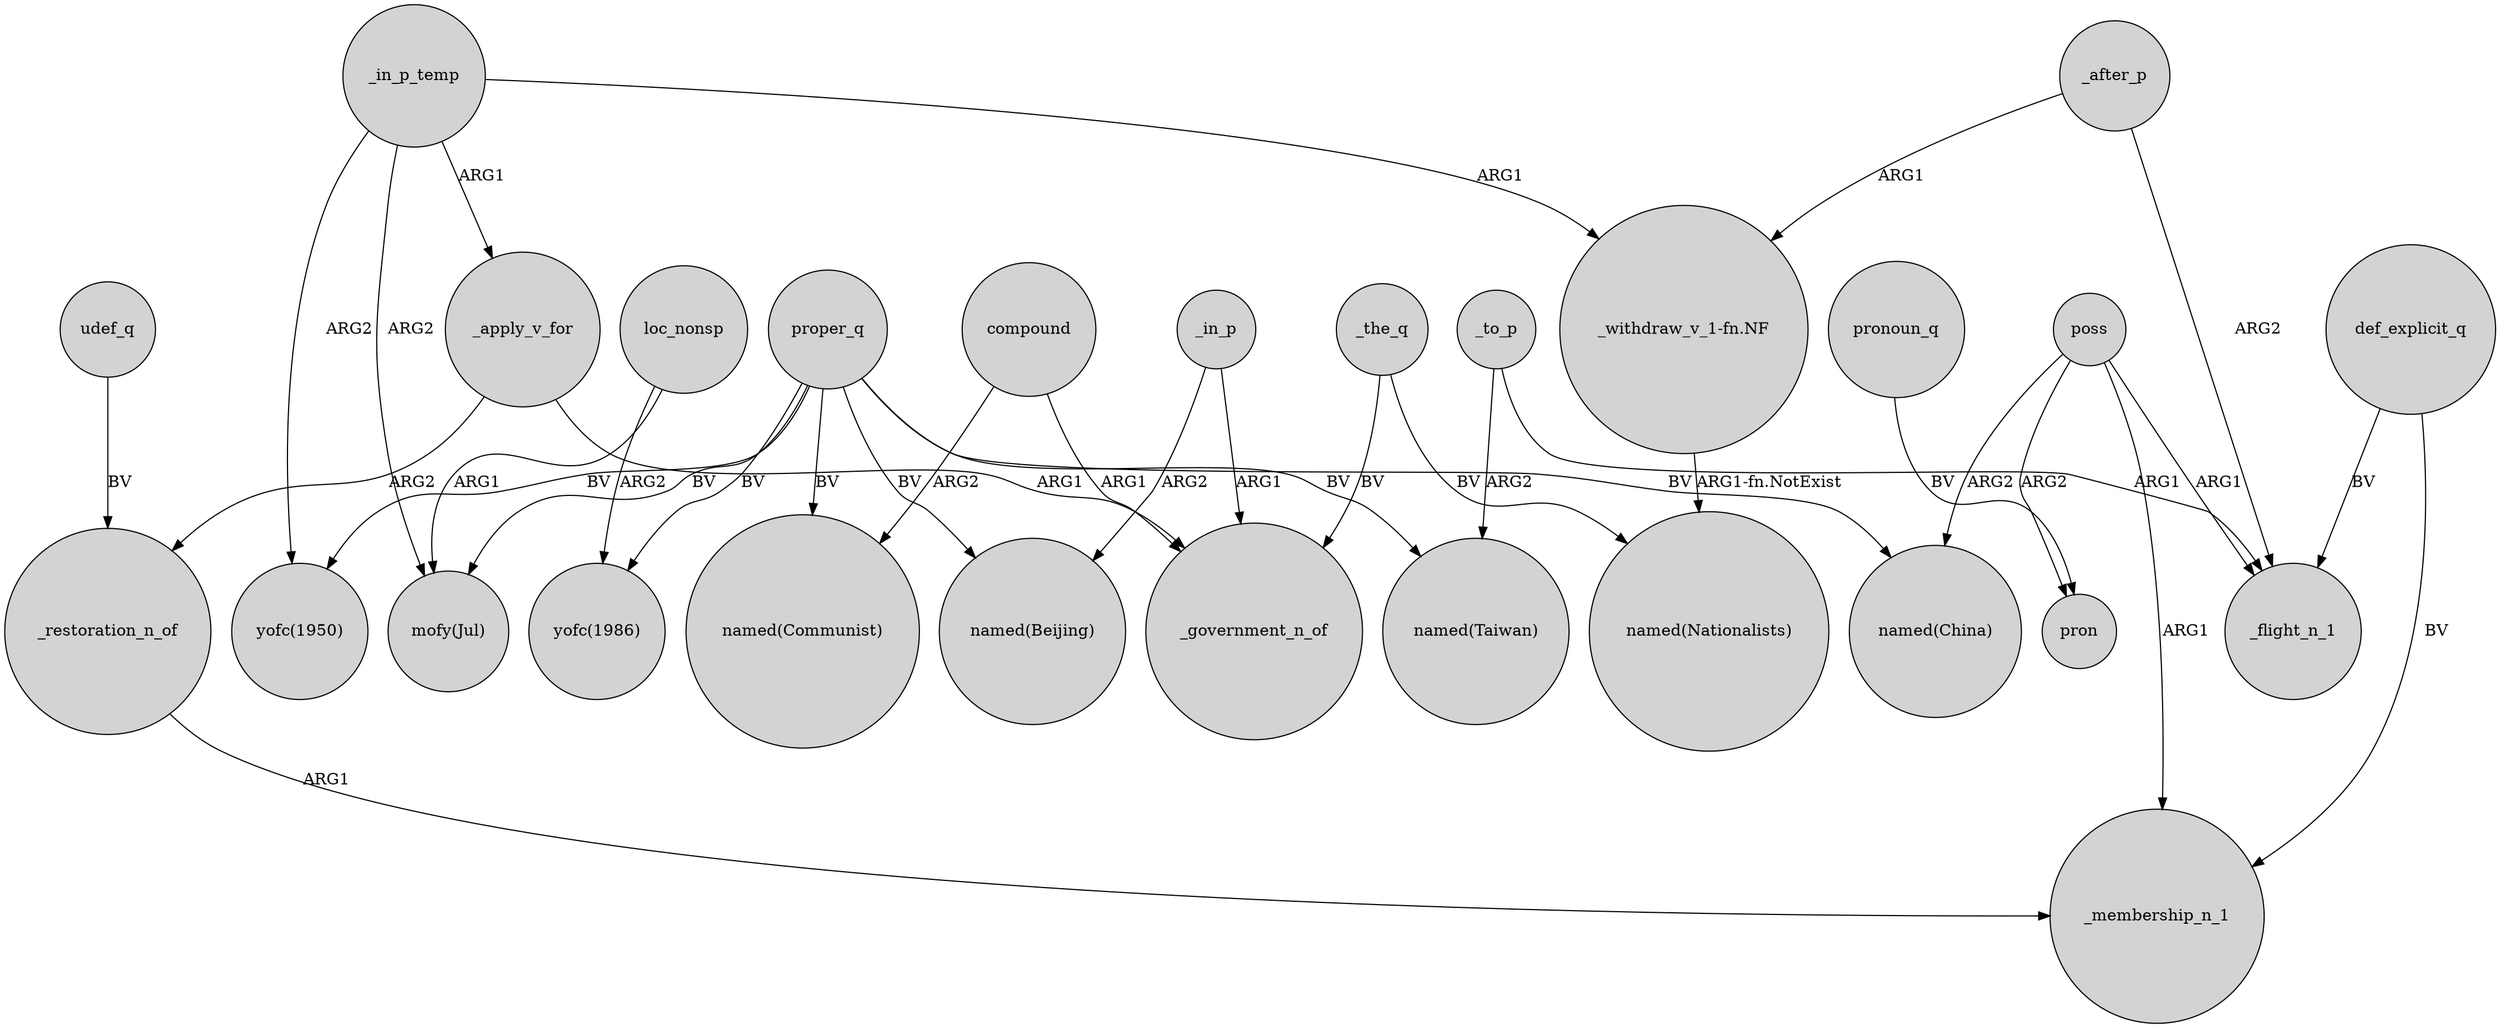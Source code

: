 digraph {
	node [shape=circle style=filled]
	proper_q -> "mofy(Jul)" [label=BV]
	"_withdraw_v_1-fn.NF" -> "named(Nationalists)" [label="ARG1-fn.NotExist"]
	poss -> pron [label=ARG2]
	compound -> _government_n_of [label=ARG1]
	_apply_v_for -> _government_n_of [label=ARG1]
	_to_p -> _flight_n_1 [label=ARG1]
	_in_p_temp -> "yofc(1950)" [label=ARG2]
	_in_p_temp -> _apply_v_for [label=ARG1]
	proper_q -> "named(Communist)" [label=BV]
	loc_nonsp -> "yofc(1986)" [label=ARG2]
	_the_q -> "named(Nationalists)" [label=BV]
	def_explicit_q -> _membership_n_1 [label=BV]
	_to_p -> "named(Taiwan)" [label=ARG2]
	_restoration_n_of -> _membership_n_1 [label=ARG1]
	poss -> "named(China)" [label=ARG2]
	pronoun_q -> pron [label=BV]
	_in_p_temp -> "_withdraw_v_1-fn.NF" [label=ARG1]
	_in_p_temp -> "mofy(Jul)" [label=ARG2]
	_after_p -> "_withdraw_v_1-fn.NF" [label=ARG1]
	udef_q -> _restoration_n_of [label=BV]
	proper_q -> "yofc(1986)" [label=BV]
	proper_q -> "named(China)" [label=BV]
	_the_q -> _government_n_of [label=BV]
	_after_p -> _flight_n_1 [label=ARG2]
	proper_q -> "named(Taiwan)" [label=BV]
	def_explicit_q -> _flight_n_1 [label=BV]
	loc_nonsp -> "mofy(Jul)" [label=ARG1]
	proper_q -> "yofc(1950)" [label=BV]
	poss -> _flight_n_1 [label=ARG1]
	compound -> "named(Communist)" [label=ARG2]
	poss -> _membership_n_1 [label=ARG1]
	_in_p -> _government_n_of [label=ARG1]
	_apply_v_for -> _restoration_n_of [label=ARG2]
	_in_p -> "named(Beijing)" [label=ARG2]
	proper_q -> "named(Beijing)" [label=BV]
}
